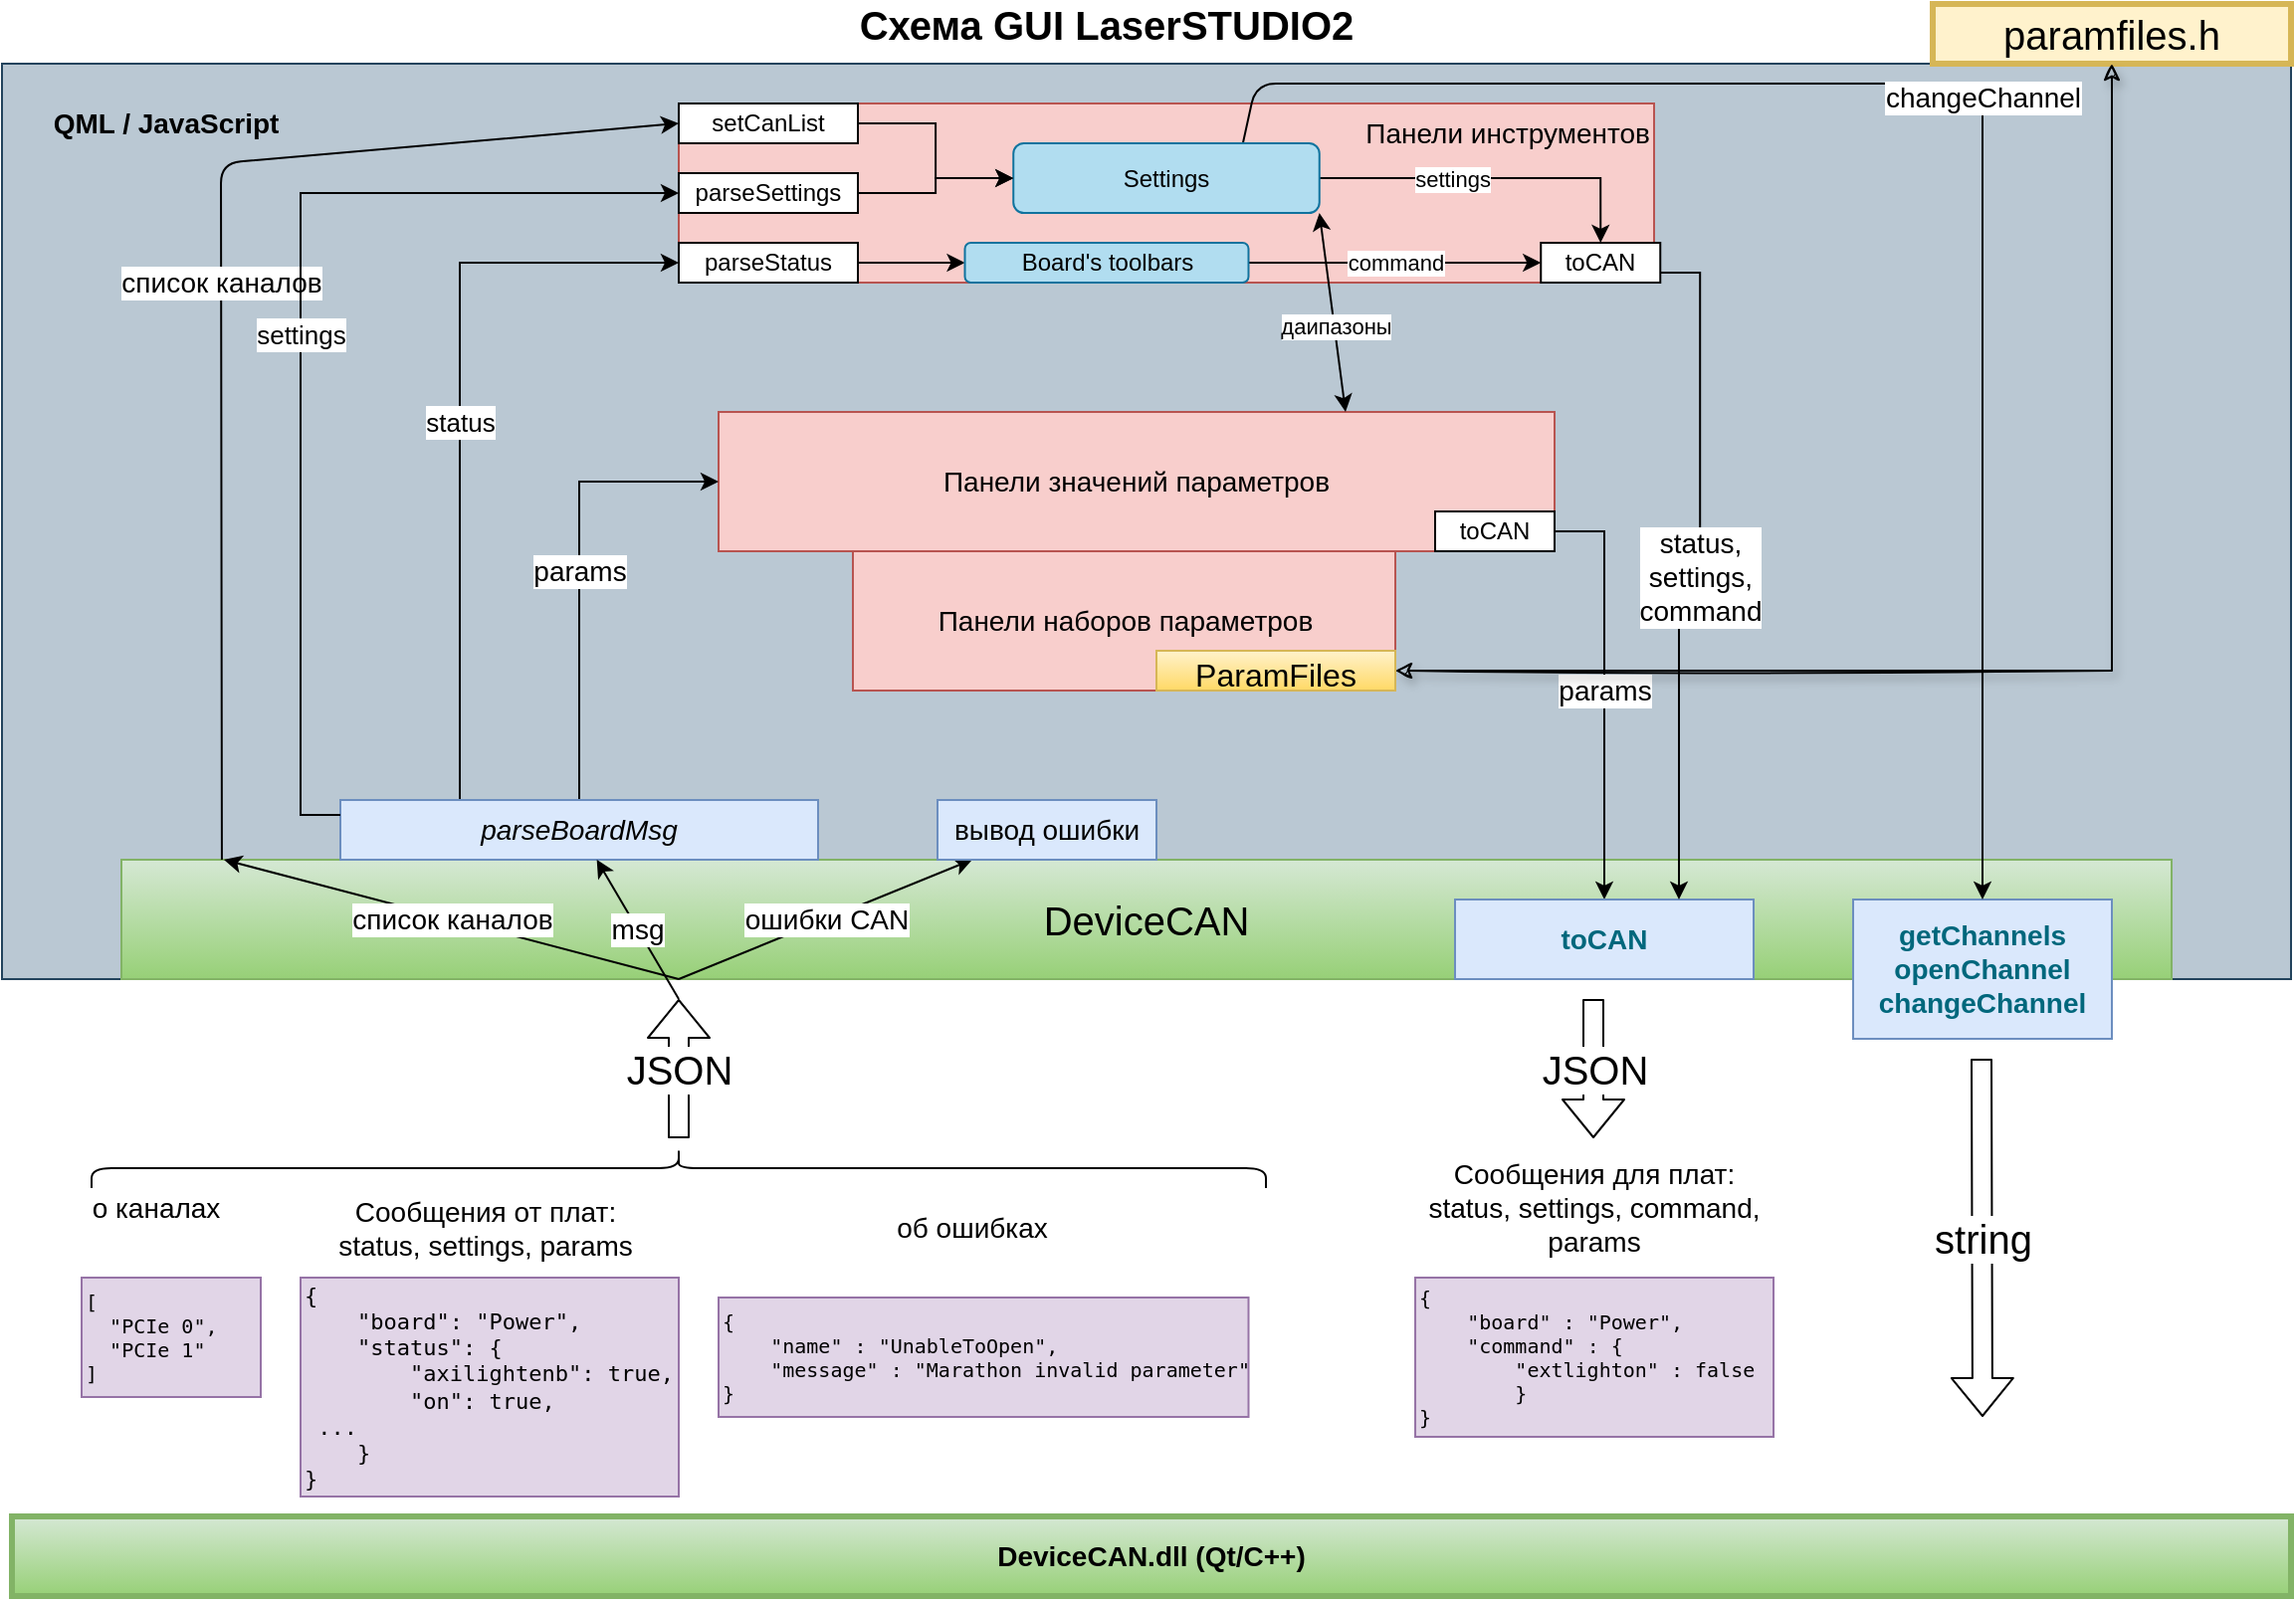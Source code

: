 <mxfile version="14.9.6" type="github">
  <diagram id="o6FBnnh21fnTWob_zk2f" name="Page-1">
    <mxGraphModel dx="1138" dy="602" grid="1" gridSize="10" guides="1" tooltips="1" connect="1" arrows="1" fold="1" page="1" pageScale="1" pageWidth="1169" pageHeight="827" math="0" shadow="0">
      <root>
        <mxCell id="0" />
        <mxCell id="1" parent="0" />
        <mxCell id="WA45sJLJeDe34Si-K1UF-1" value="" style="rounded=0;whiteSpace=wrap;html=1;fillColor=#bac8d3;strokeColor=#23445d;" parent="1" vertex="1">
          <mxGeometry x="10" y="50" width="1150" height="460" as="geometry" />
        </mxCell>
        <mxCell id="WA45sJLJeDe34Si-K1UF-2" value="QML / JavaScript" style="text;html=1;strokeColor=none;fillColor=none;align=center;verticalAlign=middle;whiteSpace=wrap;rounded=0;fontStyle=1;fontSize=14;" parent="1" vertex="1">
          <mxGeometry x="10" y="70" width="165" height="20" as="geometry" />
        </mxCell>
        <mxCell id="WA45sJLJeDe34Si-K1UF-3" value="Схема GUI LaserSTUDIO2" style="text;html=1;strokeColor=none;fillColor=none;align=center;verticalAlign=middle;whiteSpace=wrap;rounded=0;fontStyle=1;fontSize=20;" parent="1" vertex="1">
          <mxGeometry x="280" y="20" width="570" height="20" as="geometry" />
        </mxCell>
        <mxCell id="WA45sJLJeDe34Si-K1UF-5" value="JSON" style="shape=flexArrow;endArrow=classic;html=1;fontSize=20;" parent="1" edge="1">
          <mxGeometry width="50" height="50" relative="1" as="geometry">
            <mxPoint x="350" y="590" as="sourcePoint" />
            <mxPoint x="350" y="520" as="targetPoint" />
            <Array as="points" />
          </mxGeometry>
        </mxCell>
        <mxCell id="WA45sJLJeDe34Si-K1UF-6" value="DeviceCAN" style="rounded=0;whiteSpace=wrap;html=1;fontSize=20;gradientColor=#97d077;fillColor=#d5e8d4;strokeColor=#82b366;" parent="1" vertex="1">
          <mxGeometry x="70" y="450" width="1030" height="60" as="geometry" />
        </mxCell>
        <mxCell id="WA45sJLJeDe34Si-K1UF-11" value="&lt;div style=&quot;font-size: 10px&quot; align=&quot;left&quot;&gt;&lt;pre&gt;&lt;font style=&quot;font-size: 10px&quot;&gt;[&lt;br&gt;&lt;/font&gt;&lt;font style=&quot;font-size: 10px&quot;&gt;&lt;span class=&quot;pl-s&quot;&gt;&lt;span class=&quot;pl-pds&quot;&gt;  &quot;&lt;/span&gt;PCIe 0&lt;span class=&quot;pl-pds&quot;&gt;&quot;&lt;/span&gt;&lt;/span&gt;,&lt;/font&gt;&lt;font style=&quot;font-size: 10px&quot;&gt;&lt;br&gt;&lt;font style=&quot;font-size: 10px&quot;&gt;  &lt;span class=&quot;pl-s&quot;&gt;&lt;span class=&quot;pl-pds&quot;&gt;&quot;&lt;/span&gt;PCIe 1&lt;span class=&quot;pl-pds&quot;&gt;&quot;&lt;/span&gt;&lt;/span&gt;&lt;br&gt;]&lt;/font&gt;&lt;/font&gt;&lt;/pre&gt;&lt;/div&gt;" style="text;html=1;strokeColor=#9673a6;fillColor=#e1d5e7;align=left;verticalAlign=middle;whiteSpace=wrap;rounded=0;fontSize=20;" parent="1" vertex="1">
          <mxGeometry x="50" y="660" width="90" height="60" as="geometry" />
        </mxCell>
        <mxCell id="WA45sJLJeDe34Si-K1UF-13" value="" style="shape=curlyBracket;whiteSpace=wrap;html=1;rounded=1;flipH=1;fontSize=20;rotation=-90;" parent="1" vertex="1">
          <mxGeometry x="340" y="310" width="20" height="590" as="geometry" />
        </mxCell>
        <mxCell id="WA45sJLJeDe34Si-K1UF-14" value="&lt;font style=&quot;font-size: 14px&quot;&gt;о каналах&lt;/font&gt;" style="text;html=1;strokeColor=none;fillColor=none;align=center;verticalAlign=middle;whiteSpace=wrap;rounded=0;fontSize=14;" parent="1" vertex="1">
          <mxGeometry x="40" y="600" width="95" height="50" as="geometry" />
        </mxCell>
        <mxCell id="WA45sJLJeDe34Si-K1UF-16" value="&lt;pre style=&quot;font-size: 11px&quot;&gt;&lt;font style=&quot;font-size: 11px&quot;&gt;{&lt;br&gt;    &lt;span class=&quot;pl-s&quot;&gt;&lt;span class=&quot;pl-pds&quot;&gt;&quot;&lt;/span&gt;board&lt;span class=&quot;pl-pds&quot;&gt;&quot;&lt;/span&gt;&lt;/span&gt;: &lt;span class=&quot;pl-s&quot;&gt;&lt;span class=&quot;pl-pds&quot;&gt;&quot;&lt;/span&gt;Power&lt;span class=&quot;pl-pds&quot;&gt;&quot;&lt;/span&gt;&lt;/span&gt;,&lt;br&gt;    &lt;span class=&quot;pl-s&quot;&gt;&lt;span class=&quot;pl-pds&quot;&gt;&quot;&lt;/span&gt;status&lt;span class=&quot;pl-pds&quot;&gt;&quot;&lt;/span&gt;&lt;/span&gt;: {&lt;br&gt;        &lt;span class=&quot;pl-s&quot;&gt;&lt;span class=&quot;pl-pds&quot;&gt;&quot;&lt;/span&gt;axilightenb&lt;span class=&quot;pl-pds&quot;&gt;&quot;&lt;/span&gt;&lt;/span&gt;: &lt;span class=&quot;pl-c1&quot;&gt;true&lt;/span&gt;,&lt;br&gt;        &lt;span class=&quot;pl-s&quot;&gt;&lt;span class=&quot;pl-pds&quot;&gt;&quot;&lt;/span&gt;on&lt;span class=&quot;pl-pds&quot;&gt;&quot;&lt;/span&gt;&lt;/span&gt;: &lt;span class=&quot;pl-c1&quot;&gt;true&lt;/span&gt;,&lt;br&gt;&lt;span class=&quot;pl-c1&quot;&gt;&lt;/span&gt;&lt;span style=&quot;white-space: pre&quot;&gt; &lt;/span&gt;...&lt;br&gt;    }&lt;br&gt;}&lt;/font&gt;&lt;/pre&gt;" style="text;html=1;strokeColor=#9673a6;fillColor=#e1d5e7;align=left;verticalAlign=middle;whiteSpace=wrap;rounded=0;fontSize=20;" parent="1" vertex="1">
          <mxGeometry x="160" y="660" width="190" height="110" as="geometry" />
        </mxCell>
        <mxCell id="WA45sJLJeDe34Si-K1UF-17" value="Сообщения от плат:&lt;br&gt;status, settings, params" style="text;html=1;strokeColor=none;fillColor=none;align=center;verticalAlign=middle;whiteSpace=wrap;rounded=0;fontSize=14;" parent="1" vertex="1">
          <mxGeometry x="160" y="610" width="186.25" height="50" as="geometry" />
        </mxCell>
        <mxCell id="WA45sJLJeDe34Si-K1UF-18" value="&lt;div style=&quot;font-size: 10px&quot; align=&quot;left&quot;&gt;&lt;pre&gt;&lt;font style=&quot;font-size: 10px&quot;&gt;{&lt;br&gt;    &lt;span class=&quot;pl-s&quot;&gt;&lt;span class=&quot;pl-pds&quot;&gt;&quot;&lt;/span&gt;name&lt;span class=&quot;pl-pds&quot;&gt;&quot;&lt;/span&gt;&lt;/span&gt; : &lt;span class=&quot;pl-s&quot;&gt;&lt;span class=&quot;pl-pds&quot;&gt;&quot;&lt;/span&gt;UnableToOpen&lt;span class=&quot;pl-pds&quot;&gt;&quot;&lt;/span&gt;&lt;/span&gt;,&lt;br&gt;    &lt;span class=&quot;pl-s&quot;&gt;&lt;span class=&quot;pl-pds&quot;&gt;&quot;&lt;/span&gt;message&lt;span class=&quot;pl-pds&quot;&gt;&quot;&lt;/span&gt;&lt;/span&gt; : &lt;span class=&quot;pl-s&quot;&gt;&lt;span class=&quot;pl-pds&quot;&gt;&quot;&lt;/span&gt;Marathon invalid parameter&lt;span class=&quot;pl-pds&quot;&gt;&quot;&lt;/span&gt;&lt;/span&gt;    &lt;br&gt;}&lt;/font&gt;&lt;/pre&gt;&lt;/div&gt;" style="text;html=1;strokeColor=#9673a6;fillColor=#e1d5e7;align=left;verticalAlign=middle;whiteSpace=wrap;rounded=0;fontSize=20;" parent="1" vertex="1">
          <mxGeometry x="370" y="670" width="266.25" height="60" as="geometry" />
        </mxCell>
        <mxCell id="WA45sJLJeDe34Si-K1UF-19" value="об ошибках" style="text;html=1;strokeColor=none;fillColor=none;align=center;verticalAlign=middle;whiteSpace=wrap;rounded=0;fontSize=14;" parent="1" vertex="1">
          <mxGeometry x="450" y="610" width="95" height="50" as="geometry" />
        </mxCell>
        <mxCell id="WA45sJLJeDe34Si-K1UF-20" value="JSON" style="shape=flexArrow;endArrow=classic;html=1;fontSize=20;" parent="1" edge="1">
          <mxGeometry width="50" height="50" relative="1" as="geometry">
            <mxPoint x="809.5" y="520" as="sourcePoint" />
            <mxPoint x="809.5" y="590" as="targetPoint" />
            <Array as="points" />
          </mxGeometry>
        </mxCell>
        <mxCell id="WA45sJLJeDe34Si-K1UF-21" value="&lt;pre style=&quot;font-size: 10px&quot;&gt;&lt;font style=&quot;font-size: 10px&quot;&gt;{&lt;br&gt;    &lt;span class=&quot;pl-s&quot;&gt;&lt;span class=&quot;pl-pds&quot;&gt;&quot;&lt;/span&gt;board&lt;span class=&quot;pl-pds&quot;&gt;&quot;&lt;/span&gt;&lt;/span&gt; : &lt;span class=&quot;pl-s&quot;&gt;&lt;span class=&quot;pl-pds&quot;&gt;&quot;&lt;/span&gt;Power&lt;span class=&quot;pl-pds&quot;&gt;&quot;&lt;/span&gt;&lt;/span&gt;,&lt;br&gt;    &lt;span class=&quot;pl-s&quot;&gt;&lt;span class=&quot;pl-pds&quot;&gt;&quot;&lt;/span&gt;command&lt;span class=&quot;pl-pds&quot;&gt;&quot;&lt;/span&gt;&lt;/span&gt; : {&lt;br&gt;        &lt;span class=&quot;pl-s&quot;&gt;&lt;span class=&quot;pl-pds&quot;&gt;&quot;&lt;/span&gt;extlighton&lt;span class=&quot;pl-pds&quot;&gt;&quot;&lt;/span&gt;&lt;/span&gt; : &lt;span class=&quot;pl-c1&quot;&gt;false&lt;/span&gt;&lt;br&gt;        }&lt;br&gt;}&lt;/font&gt;&lt;/pre&gt;" style="text;html=1;strokeColor=#9673a6;fillColor=#e1d5e7;align=left;verticalAlign=middle;whiteSpace=wrap;rounded=0;fontSize=20;" parent="1" vertex="1">
          <mxGeometry x="720.01" y="660" width="180" height="80" as="geometry" />
        </mxCell>
        <mxCell id="WA45sJLJeDe34Si-K1UF-22" value="Сообщения для плат:&lt;br&gt;status, settings, command, params" style="text;html=1;strokeColor=none;fillColor=none;align=center;verticalAlign=middle;whiteSpace=wrap;rounded=0;fontSize=14;" parent="1" vertex="1">
          <mxGeometry x="716.88" y="600" width="186.25" height="50" as="geometry" />
        </mxCell>
        <mxCell id="WA45sJLJeDe34Si-K1UF-23" value="paramfiles.h" style="rounded=0;whiteSpace=wrap;html=1;fontSize=20;fillColor=#fff2cc;strokeColor=#d6b656;strokeWidth=3;" parent="1" vertex="1">
          <mxGeometry x="980" y="20" width="180" height="30" as="geometry" />
        </mxCell>
        <mxCell id="WA45sJLJeDe34Si-K1UF-44" value="params" style="edgeStyle=orthogonalEdgeStyle;rounded=0;orthogonalLoop=1;jettySize=auto;html=1;fontSize=14;exitX=1;exitY=0.5;exitDx=0;exitDy=0;" parent="1" source="kHzajwgepwgwfbWQUvhE-15" target="WA45sJLJeDe34Si-K1UF-32" edge="1">
          <mxGeometry relative="1" as="geometry" />
        </mxCell>
        <mxCell id="WA45sJLJeDe34Si-K1UF-24" value="Панели значений параметров" style="rounded=0;whiteSpace=wrap;html=1;fontSize=14;fillColor=#f8cecc;strokeColor=#b85450;" parent="1" vertex="1">
          <mxGeometry x="370" y="225" width="420" height="70" as="geometry" />
        </mxCell>
        <mxCell id="WA45sJLJeDe34Si-K1UF-27" value="&lt;span style=&quot;font-weight: 600 ; color: #00677c&quot;&gt;getChannels&lt;/span&gt;&lt;span style=&quot;font-weight: 600 ; color: #00677c&quot;&gt;&lt;br&gt;openChannel&lt;br&gt;&lt;/span&gt;&lt;span style=&quot;font-weight: 600 ; color: #00677c&quot;&gt;changeChannel&lt;/span&gt;" style="text;html=1;strokeColor=#6c8ebf;fillColor=#dae8fc;align=center;verticalAlign=middle;whiteSpace=wrap;rounded=0;fontSize=14;" parent="1" vertex="1">
          <mxGeometry x="940" y="470" width="130" height="70" as="geometry" />
        </mxCell>
        <mxCell id="WA45sJLJeDe34Si-K1UF-29" value="string" style="shape=flexArrow;endArrow=classic;html=1;fontSize=20;" parent="1" edge="1">
          <mxGeometry width="50" height="50" relative="1" as="geometry">
            <mxPoint x="1004.5" y="550" as="sourcePoint" />
            <mxPoint x="1005" y="730" as="targetPoint" />
            <Array as="points" />
          </mxGeometry>
        </mxCell>
        <mxCell id="WA45sJLJeDe34Si-K1UF-32" value="&lt;span style=&quot;font-weight: 600 ; color: #00677c&quot;&gt;toCAN&lt;/span&gt;" style="rounded=0;whiteSpace=wrap;html=1;fontSize=14;fillColor=#dae8fc;strokeColor=#6c8ebf;" parent="1" vertex="1">
          <mxGeometry x="740" y="470" width="150" height="40" as="geometry" />
        </mxCell>
        <mxCell id="WA45sJLJeDe34Si-K1UF-43" value="status,&lt;br&gt;settings, &lt;br&gt;command" style="edgeStyle=orthogonalEdgeStyle;rounded=0;orthogonalLoop=1;jettySize=auto;html=1;entryX=0.75;entryY=0;entryDx=0;entryDy=0;fontSize=14;exitX=1;exitY=0.75;exitDx=0;exitDy=0;" parent="1" source="kHzajwgepwgwfbWQUvhE-2" target="WA45sJLJeDe34Si-K1UF-32" edge="1">
          <mxGeometry relative="1" as="geometry" />
        </mxCell>
        <mxCell id="WA45sJLJeDe34Si-K1UF-33" value="Панели инструментов" style="rounded=0;whiteSpace=wrap;html=1;fontSize=14;fillColor=#f8cecc;strokeColor=#b85450;horizontal=1;verticalAlign=top;align=right;" parent="1" vertex="1">
          <mxGeometry x="350" y="70" width="490" height="90" as="geometry" />
        </mxCell>
        <mxCell id="WA45sJLJeDe34Si-K1UF-34" value="changeChannel" style="endArrow=classic;html=1;fontSize=14;exitX=0.75;exitY=0;exitDx=0;exitDy=0;entryX=0.5;entryY=0;entryDx=0;entryDy=0;" parent="1" source="kHzajwgepwgwfbWQUvhE-3" target="WA45sJLJeDe34Si-K1UF-27" edge="1">
          <mxGeometry width="50" height="50" relative="1" as="geometry">
            <mxPoint x="770" y="270" as="sourcePoint" />
            <mxPoint x="820" y="220" as="targetPoint" />
            <Array as="points">
              <mxPoint x="640" y="60" />
              <mxPoint x="1005" y="60" />
            </Array>
          </mxGeometry>
        </mxCell>
        <mxCell id="WA45sJLJeDe34Si-K1UF-41" value="&lt;font style=&quot;font-size: 13px&quot;&gt;status&lt;/font&gt;" style="edgeStyle=orthogonalEdgeStyle;rounded=0;orthogonalLoop=1;jettySize=auto;html=1;fontSize=14;exitX=0.25;exitY=0;exitDx=0;exitDy=0;entryX=0;entryY=0.5;entryDx=0;entryDy=0;" parent="1" source="WA45sJLJeDe34Si-K1UF-35" target="kHzajwgepwgwfbWQUvhE-9" edge="1">
          <mxGeometry relative="1" as="geometry" />
        </mxCell>
        <mxCell id="WA45sJLJeDe34Si-K1UF-42" value="params" style="edgeStyle=orthogonalEdgeStyle;rounded=0;orthogonalLoop=1;jettySize=auto;html=1;entryX=0;entryY=0.5;entryDx=0;entryDy=0;fontSize=14;" parent="1" source="WA45sJLJeDe34Si-K1UF-35" target="WA45sJLJeDe34Si-K1UF-24" edge="1">
          <mxGeometry relative="1" as="geometry" />
        </mxCell>
        <mxCell id="WA45sJLJeDe34Si-K1UF-35" value="&lt;span style=&quot;font-style: italic&quot;&gt;parseBoardMsg&lt;/span&gt;" style="rounded=0;whiteSpace=wrap;html=1;fontSize=14;fillColor=#dae8fc;strokeColor=#6c8ebf;" parent="1" vertex="1">
          <mxGeometry x="180" y="420" width="240" height="30" as="geometry" />
        </mxCell>
        <mxCell id="WA45sJLJeDe34Si-K1UF-36" value="msg" style="endArrow=classic;html=1;fontSize=14;" parent="1" target="WA45sJLJeDe34Si-K1UF-35" edge="1">
          <mxGeometry width="50" height="50" relative="1" as="geometry">
            <mxPoint x="350" y="520" as="sourcePoint" />
            <mxPoint x="560" y="400" as="targetPoint" />
          </mxGeometry>
        </mxCell>
        <mxCell id="WA45sJLJeDe34Si-K1UF-37" value="список каналов" style="endArrow=classic;html=1;fontSize=14;entryX=0.05;entryY=0;entryDx=0;entryDy=0;entryPerimeter=0;" parent="1" target="WA45sJLJeDe34Si-K1UF-6" edge="1">
          <mxGeometry width="50" height="50" relative="1" as="geometry">
            <mxPoint x="350" y="510" as="sourcePoint" />
            <mxPoint x="560" y="400" as="targetPoint" />
          </mxGeometry>
        </mxCell>
        <mxCell id="WA45sJLJeDe34Si-K1UF-38" value="список каналов" style="endArrow=classic;html=1;fontSize=14;exitX=0.049;exitY=0;exitDx=0;exitDy=0;exitPerimeter=0;entryX=0;entryY=0.5;entryDx=0;entryDy=0;" parent="1" source="WA45sJLJeDe34Si-K1UF-6" target="kHzajwgepwgwfbWQUvhE-11" edge="1">
          <mxGeometry width="50" height="50" relative="1" as="geometry">
            <mxPoint x="180" y="450" as="sourcePoint" />
            <mxPoint x="240" y="155" as="targetPoint" />
            <Array as="points">
              <mxPoint x="120" y="100" />
            </Array>
          </mxGeometry>
        </mxCell>
        <mxCell id="WA45sJLJeDe34Si-K1UF-39" value="ошибки CAN" style="endArrow=classic;html=1;fontSize=14;entryX=0.415;entryY=0;entryDx=0;entryDy=0;entryPerimeter=0;" parent="1" target="WA45sJLJeDe34Si-K1UF-6" edge="1">
          <mxGeometry width="50" height="50" relative="1" as="geometry">
            <mxPoint x="350" y="510" as="sourcePoint" />
            <mxPoint x="188.15" y="458.02" as="targetPoint" />
          </mxGeometry>
        </mxCell>
        <mxCell id="WA45sJLJeDe34Si-K1UF-40" value="вывод ошибки" style="rounded=0;whiteSpace=wrap;html=1;fontSize=14;fillColor=#dae8fc;strokeColor=#6c8ebf;" parent="1" vertex="1">
          <mxGeometry x="480" y="420" width="110" height="30" as="geometry" />
        </mxCell>
        <mxCell id="WA45sJLJeDe34Si-K1UF-47" value="" style="edgeStyle=orthogonalEdgeStyle;rounded=0;orthogonalLoop=1;jettySize=auto;html=1;fontSize=14;jumpStyle=none;shadow=1;sketch=1;startArrow=classic;startFill=1;" parent="1" source="WA45sJLJeDe34Si-K1UF-9" target="WA45sJLJeDe34Si-K1UF-23" edge="1">
          <mxGeometry relative="1" as="geometry" />
        </mxCell>
        <mxCell id="WA45sJLJeDe34Si-K1UF-46" value="Панели наборов параметров" style="rounded=0;whiteSpace=wrap;html=1;fontSize=14;fillColor=#f8cecc;strokeColor=#b85450;" parent="1" vertex="1">
          <mxGeometry x="437.5" y="295" width="272.5" height="70" as="geometry" />
        </mxCell>
        <mxCell id="WA45sJLJeDe34Si-K1UF-48" value="&lt;b&gt;DeviceCAN.dll (Qt/C++)&lt;br&gt;&lt;/b&gt;" style="rounded=0;whiteSpace=wrap;html=1;fontSize=14;fillColor=#d5e8d4;strokeColor=#82b366;gradientColor=#97d077;strokeWidth=3;" parent="1" vertex="1">
          <mxGeometry x="15" y="780" width="1145" height="40" as="geometry" />
        </mxCell>
        <mxCell id="WA45sJLJeDe34Si-K1UF-9" value="&lt;font style=&quot;font-size: 16px&quot;&gt;ParamFiles&lt;/font&gt;" style="rounded=0;whiteSpace=wrap;html=1;fontSize=20;gradientColor=#ffd966;fillColor=#fff2cc;strokeColor=#d6b656;" parent="1" vertex="1">
          <mxGeometry x="590" y="345" width="120" height="20" as="geometry" />
        </mxCell>
        <mxCell id="kHzajwgepwgwfbWQUvhE-2" value="toCAN" style="rounded=0;whiteSpace=wrap;html=1;" vertex="1" parent="1">
          <mxGeometry x="783.13" y="140" width="60" height="20" as="geometry" />
        </mxCell>
        <mxCell id="kHzajwgepwgwfbWQUvhE-4" value="command" style="edgeStyle=orthogonalEdgeStyle;rounded=0;orthogonalLoop=1;jettySize=auto;html=1;startArrow=none;" edge="1" parent="1" source="kHzajwgepwgwfbWQUvhE-14" target="kHzajwgepwgwfbWQUvhE-2">
          <mxGeometry relative="1" as="geometry" />
        </mxCell>
        <mxCell id="kHzajwgepwgwfbWQUvhE-23" value="settings" style="edgeStyle=orthogonalEdgeStyle;rounded=0;orthogonalLoop=1;jettySize=auto;html=1;entryX=0.5;entryY=0;entryDx=0;entryDy=0;align=right;" edge="1" parent="1" source="kHzajwgepwgwfbWQUvhE-3" target="kHzajwgepwgwfbWQUvhE-2">
          <mxGeometry relative="1" as="geometry" />
        </mxCell>
        <mxCell id="kHzajwgepwgwfbWQUvhE-3" value="Settings" style="rounded=1;whiteSpace=wrap;html=1;fillColor=#b1ddf0;strokeColor=#10739e;" vertex="1" parent="1">
          <mxGeometry x="518.12" y="90" width="153.75" height="35" as="geometry" />
        </mxCell>
        <mxCell id="kHzajwgepwgwfbWQUvhE-6" value="&lt;font style=&quot;font-size: 13px&quot;&gt;settings&lt;/font&gt;" style="edgeStyle=orthogonalEdgeStyle;rounded=0;orthogonalLoop=1;jettySize=auto;html=1;entryX=0;entryY=0.5;entryDx=0;entryDy=0;fontSize=14;exitX=0;exitY=0.25;exitDx=0;exitDy=0;" edge="1" parent="1" source="WA45sJLJeDe34Si-K1UF-35" target="kHzajwgepwgwfbWQUvhE-7">
          <mxGeometry relative="1" as="geometry">
            <mxPoint x="272.5" y="410" as="sourcePoint" />
            <mxPoint x="360" y="135" as="targetPoint" />
          </mxGeometry>
        </mxCell>
        <mxCell id="kHzajwgepwgwfbWQUvhE-8" style="edgeStyle=orthogonalEdgeStyle;rounded=0;orthogonalLoop=1;jettySize=auto;html=1;" edge="1" parent="1" source="kHzajwgepwgwfbWQUvhE-7" target="kHzajwgepwgwfbWQUvhE-3">
          <mxGeometry relative="1" as="geometry" />
        </mxCell>
        <mxCell id="kHzajwgepwgwfbWQUvhE-7" value="parseSettings" style="rounded=0;whiteSpace=wrap;html=1;" vertex="1" parent="1">
          <mxGeometry x="350" y="105" width="90" height="20" as="geometry" />
        </mxCell>
        <mxCell id="kHzajwgepwgwfbWQUvhE-22" style="edgeStyle=orthogonalEdgeStyle;rounded=0;orthogonalLoop=1;jettySize=auto;html=1;entryX=0;entryY=0.5;entryDx=0;entryDy=0;" edge="1" parent="1" source="kHzajwgepwgwfbWQUvhE-9" target="kHzajwgepwgwfbWQUvhE-14">
          <mxGeometry relative="1" as="geometry" />
        </mxCell>
        <mxCell id="kHzajwgepwgwfbWQUvhE-9" value="parseStatus" style="rounded=0;whiteSpace=wrap;html=1;" vertex="1" parent="1">
          <mxGeometry x="350" y="140" width="90" height="20" as="geometry" />
        </mxCell>
        <mxCell id="kHzajwgepwgwfbWQUvhE-12" style="edgeStyle=orthogonalEdgeStyle;rounded=0;orthogonalLoop=1;jettySize=auto;html=1;" edge="1" parent="1" source="kHzajwgepwgwfbWQUvhE-11" target="kHzajwgepwgwfbWQUvhE-3">
          <mxGeometry relative="1" as="geometry" />
        </mxCell>
        <mxCell id="kHzajwgepwgwfbWQUvhE-11" value="setCanList" style="rounded=0;whiteSpace=wrap;html=1;" vertex="1" parent="1">
          <mxGeometry x="350" y="70" width="90" height="20" as="geometry" />
        </mxCell>
        <mxCell id="kHzajwgepwgwfbWQUvhE-15" value="toCAN" style="rounded=0;whiteSpace=wrap;html=1;" vertex="1" parent="1">
          <mxGeometry x="730" y="275" width="60" height="20" as="geometry" />
        </mxCell>
        <mxCell id="kHzajwgepwgwfbWQUvhE-14" value="Board&#39;s toolbars" style="rounded=1;whiteSpace=wrap;html=1;fillColor=#b1ddf0;strokeColor=#10739e;" vertex="1" parent="1">
          <mxGeometry x="493.75" y="140" width="142.5" height="20" as="geometry" />
        </mxCell>
        <mxCell id="kHzajwgepwgwfbWQUvhE-24" value="" style="endArrow=classic;startArrow=classic;html=1;align=right;verticalAlign=top;entryX=1;entryY=1;entryDx=0;entryDy=0;exitX=0.75;exitY=0;exitDx=0;exitDy=0;" edge="1" parent="1" source="WA45sJLJeDe34Si-K1UF-24" target="kHzajwgepwgwfbWQUvhE-3">
          <mxGeometry width="50" height="50" relative="1" as="geometry">
            <mxPoint x="672" y="230" as="sourcePoint" />
            <mxPoint x="720" y="180" as="targetPoint" />
          </mxGeometry>
        </mxCell>
        <mxCell id="kHzajwgepwgwfbWQUvhE-25" value="даипазоны" style="edgeLabel;html=1;align=center;verticalAlign=middle;resizable=0;points=[];" vertex="1" connectable="0" parent="kHzajwgepwgwfbWQUvhE-24">
          <mxGeometry x="-0.124" relative="1" as="geometry">
            <mxPoint as="offset" />
          </mxGeometry>
        </mxCell>
      </root>
    </mxGraphModel>
  </diagram>
</mxfile>
